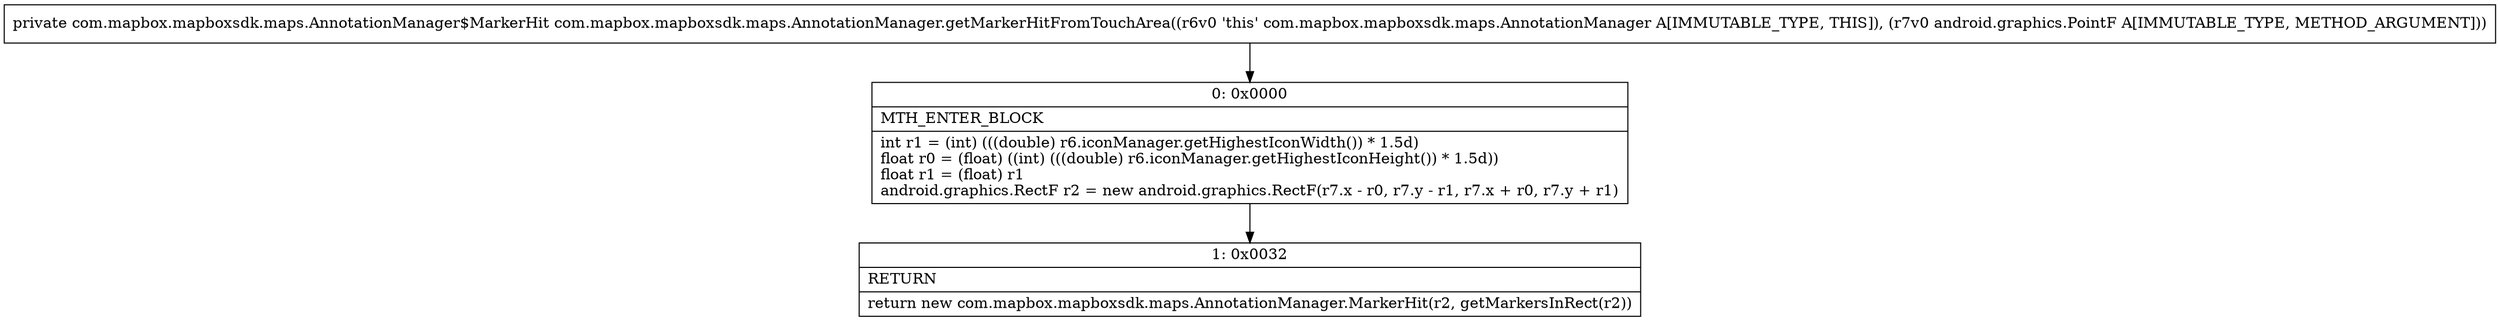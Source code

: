 digraph "CFG forcom.mapbox.mapboxsdk.maps.AnnotationManager.getMarkerHitFromTouchArea(Landroid\/graphics\/PointF;)Lcom\/mapbox\/mapboxsdk\/maps\/AnnotationManager$MarkerHit;" {
Node_0 [shape=record,label="{0\:\ 0x0000|MTH_ENTER_BLOCK\l|int r1 = (int) (((double) r6.iconManager.getHighestIconWidth()) * 1.5d)\lfloat r0 = (float) ((int) (((double) r6.iconManager.getHighestIconHeight()) * 1.5d))\lfloat r1 = (float) r1\landroid.graphics.RectF r2 = new android.graphics.RectF(r7.x \- r0, r7.y \- r1, r7.x + r0, r7.y + r1)\l}"];
Node_1 [shape=record,label="{1\:\ 0x0032|RETURN\l|return new com.mapbox.mapboxsdk.maps.AnnotationManager.MarkerHit(r2, getMarkersInRect(r2))\l}"];
MethodNode[shape=record,label="{private com.mapbox.mapboxsdk.maps.AnnotationManager$MarkerHit com.mapbox.mapboxsdk.maps.AnnotationManager.getMarkerHitFromTouchArea((r6v0 'this' com.mapbox.mapboxsdk.maps.AnnotationManager A[IMMUTABLE_TYPE, THIS]), (r7v0 android.graphics.PointF A[IMMUTABLE_TYPE, METHOD_ARGUMENT])) }"];
MethodNode -> Node_0;
Node_0 -> Node_1;
}

